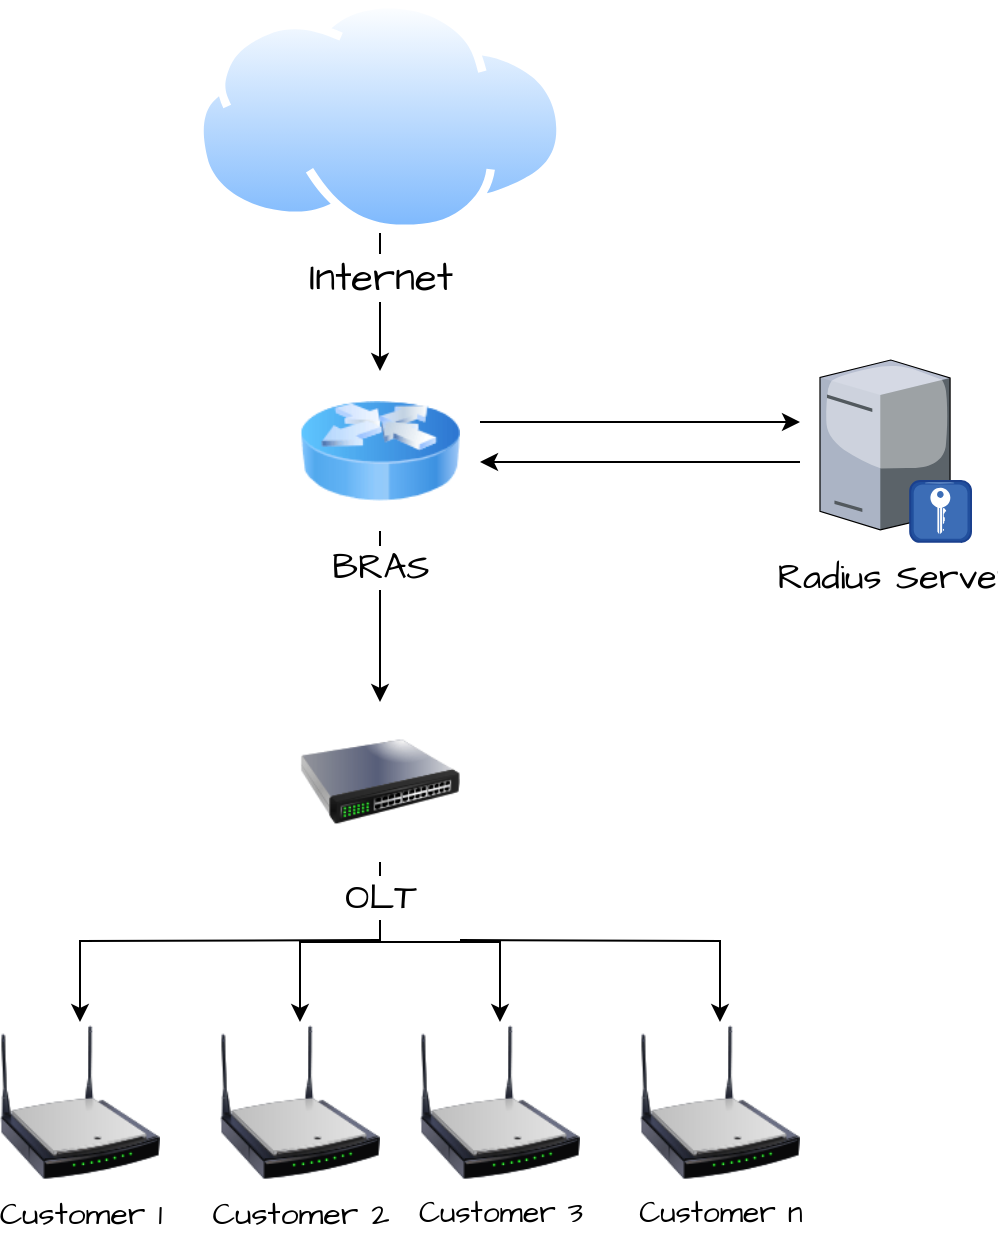 <mxfile version="22.1.0" type="github">
  <diagram name="Page-1" id="hfnd8v3ud_E6kuE6WOVg">
    <mxGraphModel dx="1314" dy="831" grid="1" gridSize="10" guides="1" tooltips="1" connect="1" arrows="1" fold="1" page="1" pageScale="1" pageWidth="850" pageHeight="1100" math="0" shadow="0">
      <root>
        <mxCell id="0" />
        <mxCell id="1" parent="0" />
        <mxCell id="bjTyFOpTYMEpSFAfH66E-9" style="edgeStyle=orthogonalEdgeStyle;rounded=0;orthogonalLoop=1;jettySize=auto;html=1;" edge="1" parent="1">
          <mxGeometry relative="1" as="geometry">
            <mxPoint x="610" y="311" as="targetPoint" />
            <mxPoint x="450" y="311" as="sourcePoint" />
          </mxGeometry>
        </mxCell>
        <mxCell id="bjTyFOpTYMEpSFAfH66E-15" style="edgeStyle=orthogonalEdgeStyle;rounded=0;orthogonalLoop=1;jettySize=auto;html=1;" edge="1" parent="1" source="bjTyFOpTYMEpSFAfH66E-1" target="bjTyFOpTYMEpSFAfH66E-3">
          <mxGeometry relative="1" as="geometry" />
        </mxCell>
        <mxCell id="bjTyFOpTYMEpSFAfH66E-1" value="&lt;font style=&quot;font-size: 18px;&quot; data-font-src=&quot;https://fonts.googleapis.com/css?family=Architects+Daughter&quot; face=&quot;Architects Daughter&quot;&gt;BRAS&lt;/font&gt;" style="image;html=1;image=img/lib/clip_art/networking/Router_Icon_128x128.png" vertex="1" parent="1">
          <mxGeometry x="360" y="285.5" width="80" height="80" as="geometry" />
        </mxCell>
        <mxCell id="bjTyFOpTYMEpSFAfH66E-10" style="edgeStyle=orthogonalEdgeStyle;rounded=0;orthogonalLoop=1;jettySize=auto;html=1;" edge="1" parent="1">
          <mxGeometry relative="1" as="geometry">
            <mxPoint x="610" y="331" as="sourcePoint" />
            <mxPoint x="450" y="331" as="targetPoint" />
            <Array as="points">
              <mxPoint x="580" y="331" />
              <mxPoint x="580" y="331" />
            </Array>
          </mxGeometry>
        </mxCell>
        <mxCell id="bjTyFOpTYMEpSFAfH66E-2" value="&lt;font style=&quot;font-size: 18px;&quot; data-font-src=&quot;https://fonts.googleapis.com/css?family=Architects+Daughter&quot; face=&quot;Architects Daughter&quot;&gt;Radius Server&lt;/font&gt;" style="verticalLabelPosition=bottom;sketch=0;aspect=fixed;html=1;verticalAlign=top;strokeColor=none;align=center;outlineConnect=0;shape=mxgraph.citrix.radius_server;" vertex="1" parent="1">
          <mxGeometry x="620" y="280" width="75.5" height="91" as="geometry" />
        </mxCell>
        <mxCell id="bjTyFOpTYMEpSFAfH66E-16" style="edgeStyle=orthogonalEdgeStyle;rounded=0;orthogonalLoop=1;jettySize=auto;html=1;entryX=0.5;entryY=0;entryDx=0;entryDy=0;" edge="1" parent="1" target="bjTyFOpTYMEpSFAfH66E-4">
          <mxGeometry relative="1" as="geometry">
            <mxPoint x="400" y="570" as="sourcePoint" />
          </mxGeometry>
        </mxCell>
        <mxCell id="bjTyFOpTYMEpSFAfH66E-17" style="edgeStyle=orthogonalEdgeStyle;rounded=0;orthogonalLoop=1;jettySize=auto;html=1;" edge="1" parent="1" source="bjTyFOpTYMEpSFAfH66E-3" target="bjTyFOpTYMEpSFAfH66E-5">
          <mxGeometry relative="1" as="geometry" />
        </mxCell>
        <mxCell id="bjTyFOpTYMEpSFAfH66E-18" style="edgeStyle=orthogonalEdgeStyle;rounded=0;orthogonalLoop=1;jettySize=auto;html=1;" edge="1" parent="1" source="bjTyFOpTYMEpSFAfH66E-3" target="bjTyFOpTYMEpSFAfH66E-6">
          <mxGeometry relative="1" as="geometry" />
        </mxCell>
        <mxCell id="bjTyFOpTYMEpSFAfH66E-19" style="edgeStyle=orthogonalEdgeStyle;rounded=0;orthogonalLoop=1;jettySize=auto;html=1;" edge="1" parent="1" target="bjTyFOpTYMEpSFAfH66E-7">
          <mxGeometry relative="1" as="geometry">
            <mxPoint x="440" y="570" as="sourcePoint" />
          </mxGeometry>
        </mxCell>
        <mxCell id="bjTyFOpTYMEpSFAfH66E-3" value="&lt;font style=&quot;font-size: 18px;&quot; data-font-src=&quot;https://fonts.googleapis.com/css?family=Architects+Daughter&quot; face=&quot;Architects Daughter&quot;&gt;OLT&lt;/font&gt;" style="image;html=1;image=img/lib/clip_art/networking/Switch_128x128.png" vertex="1" parent="1">
          <mxGeometry x="360" y="451" width="80" height="80" as="geometry" />
        </mxCell>
        <mxCell id="bjTyFOpTYMEpSFAfH66E-4" value="&lt;font style=&quot;font-size: 16px;&quot; data-font-src=&quot;https://fonts.googleapis.com/css?family=Architects+Daughter&quot; face=&quot;Architects Daughter&quot;&gt;Customer 1&lt;/font&gt;" style="image;html=1;image=img/lib/clip_art/networking/Wireless_Router_N_128x128.png" vertex="1" parent="1">
          <mxGeometry x="210" y="611" width="80" height="80" as="geometry" />
        </mxCell>
        <mxCell id="bjTyFOpTYMEpSFAfH66E-5" value="&lt;font style=&quot;font-size: 16px;&quot; data-font-src=&quot;https://fonts.googleapis.com/css?family=Architects+Daughter&quot; face=&quot;Architects Daughter&quot;&gt;Customer 2&lt;/font&gt;" style="image;html=1;image=img/lib/clip_art/networking/Wireless_Router_N_128x128.png" vertex="1" parent="1">
          <mxGeometry x="320" y="611" width="80" height="80" as="geometry" />
        </mxCell>
        <mxCell id="bjTyFOpTYMEpSFAfH66E-6" value="&lt;font style=&quot;font-size: 15px;&quot; data-font-src=&quot;https://fonts.googleapis.com/css?family=Architects+Daughter&quot; face=&quot;Architects Daughter&quot;&gt;Customer 3&lt;/font&gt;" style="image;html=1;image=img/lib/clip_art/networking/Wireless_Router_N_128x128.png" vertex="1" parent="1">
          <mxGeometry x="420" y="611" width="80" height="80" as="geometry" />
        </mxCell>
        <mxCell id="bjTyFOpTYMEpSFAfH66E-7" value="&lt;font style=&quot;font-size: 15px;&quot; data-font-src=&quot;https://fonts.googleapis.com/css?family=Architects+Daughter&quot; face=&quot;Architects Daughter&quot;&gt;Customer n&lt;/font&gt;" style="image;html=1;image=img/lib/clip_art/networking/Wireless_Router_N_128x128.png" vertex="1" parent="1">
          <mxGeometry x="530" y="611" width="80" height="80" as="geometry" />
        </mxCell>
        <mxCell id="bjTyFOpTYMEpSFAfH66E-14" style="edgeStyle=orthogonalEdgeStyle;rounded=0;orthogonalLoop=1;jettySize=auto;html=1;" edge="1" parent="1" source="bjTyFOpTYMEpSFAfH66E-13" target="bjTyFOpTYMEpSFAfH66E-1">
          <mxGeometry relative="1" as="geometry" />
        </mxCell>
        <mxCell id="bjTyFOpTYMEpSFAfH66E-13" value="&lt;font data-font-src=&quot;https://fonts.googleapis.com/css?family=Architects+Daughter&quot; face=&quot;Architects Daughter&quot; style=&quot;font-size: 20px;&quot;&gt;Internet&lt;/font&gt;" style="image;aspect=fixed;perimeter=ellipsePerimeter;html=1;align=center;shadow=0;dashed=0;spacingTop=3;image=img/lib/active_directory/internet_cloud.svg;" vertex="1" parent="1">
          <mxGeometry x="307.5" y="100" width="185" height="116.55" as="geometry" />
        </mxCell>
      </root>
    </mxGraphModel>
  </diagram>
</mxfile>
